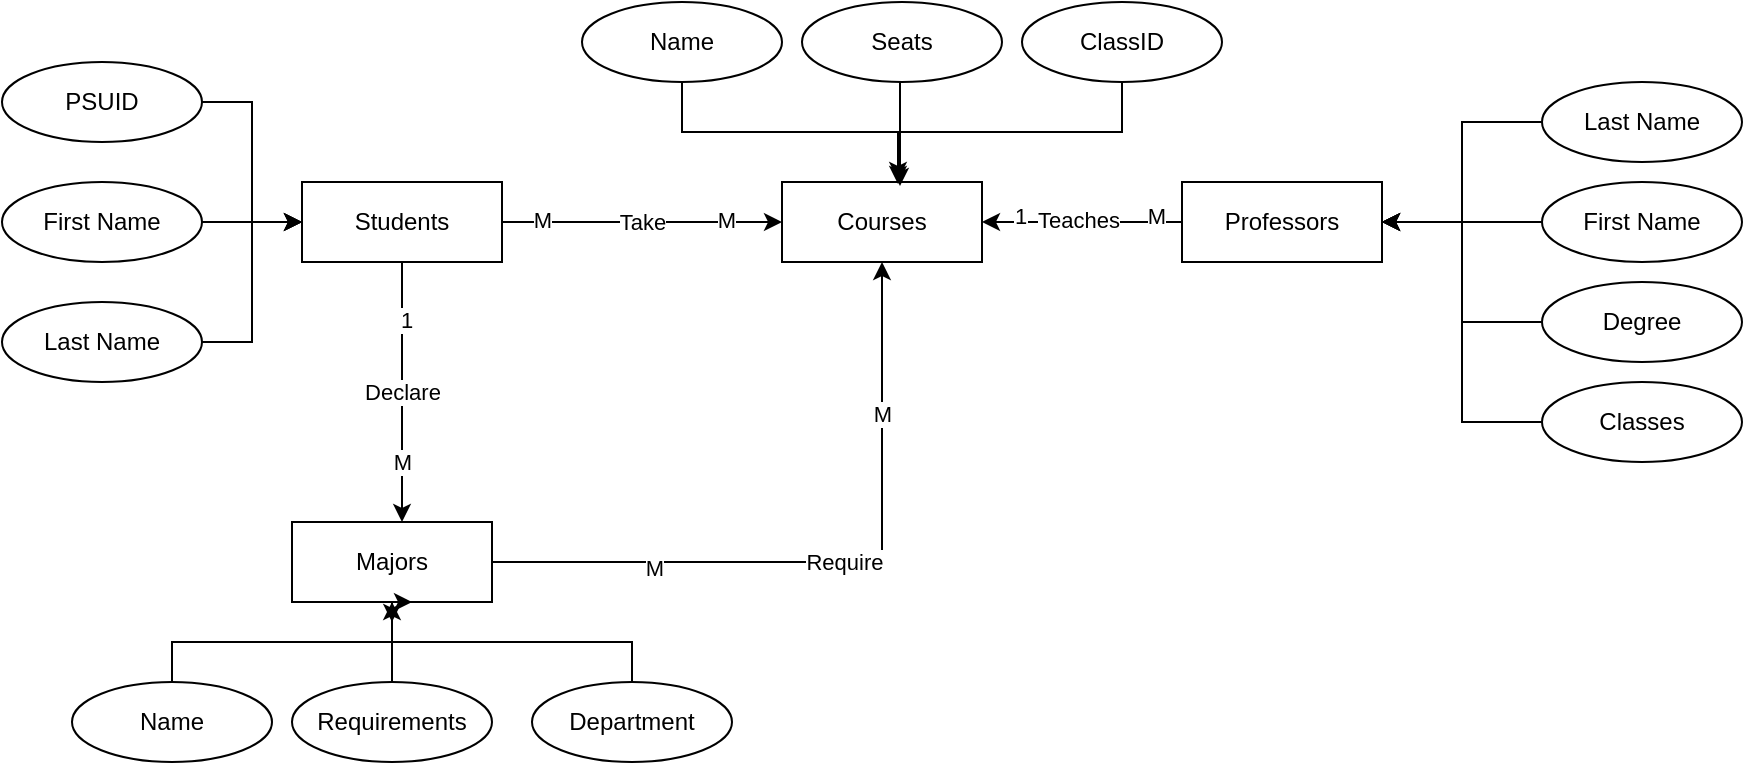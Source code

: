 <mxfile version="13.6.9" type="github"><diagram id="R2lEEEUBdFMjLlhIrx00" name="Page-1"><mxGraphModel dx="1796" dy="662" grid="1" gridSize="10" guides="1" tooltips="1" connect="1" arrows="1" fold="1" page="1" pageScale="1" pageWidth="850" pageHeight="1100" math="0" shadow="0" extFonts="Permanent Marker^https://fonts.googleapis.com/css?family=Permanent+Marker"><root><mxCell id="0"/><mxCell id="1" parent="0"/><mxCell id="tX7CtkZVwA5_J6mMhnvt-1" value="Courses" style="whiteSpace=wrap;html=1;align=center;" vertex="1" parent="1"><mxGeometry x="350" y="190" width="100" height="40" as="geometry"/></mxCell><mxCell id="tX7CtkZVwA5_J6mMhnvt-38" style="edgeStyle=orthogonalEdgeStyle;rounded=0;orthogonalLoop=1;jettySize=auto;html=1;exitX=0.5;exitY=1;exitDx=0;exitDy=0;entryX=0.58;entryY=-0.025;entryDx=0;entryDy=0;entryPerimeter=0;" edge="1" parent="1" source="tX7CtkZVwA5_J6mMhnvt-3" target="tX7CtkZVwA5_J6mMhnvt-1"><mxGeometry relative="1" as="geometry"/></mxCell><mxCell id="tX7CtkZVwA5_J6mMhnvt-3" value="Name" style="ellipse;whiteSpace=wrap;html=1;align=center;" vertex="1" parent="1"><mxGeometry x="250" y="100" width="100" height="40" as="geometry"/></mxCell><mxCell id="tX7CtkZVwA5_J6mMhnvt-15" style="edgeStyle=orthogonalEdgeStyle;rounded=0;orthogonalLoop=1;jettySize=auto;html=1;exitX=0.5;exitY=1;exitDx=0;exitDy=0;entryX=0.59;entryY=0.05;entryDx=0;entryDy=0;entryPerimeter=0;" edge="1" parent="1" source="tX7CtkZVwA5_J6mMhnvt-4" target="tX7CtkZVwA5_J6mMhnvt-1"><mxGeometry relative="1" as="geometry"><mxPoint x="420" y="180" as="targetPoint"/><Array as="points"><mxPoint x="409" y="140"/></Array></mxGeometry></mxCell><mxCell id="tX7CtkZVwA5_J6mMhnvt-4" value="Seats" style="ellipse;whiteSpace=wrap;html=1;align=center;" vertex="1" parent="1"><mxGeometry x="360" y="100" width="100" height="40" as="geometry"/></mxCell><mxCell id="tX7CtkZVwA5_J6mMhnvt-37" style="edgeStyle=orthogonalEdgeStyle;rounded=0;orthogonalLoop=1;jettySize=auto;html=1;exitX=0.5;exitY=1;exitDx=0;exitDy=0;entryX=0.58;entryY=0.025;entryDx=0;entryDy=0;entryPerimeter=0;" edge="1" parent="1" source="tX7CtkZVwA5_J6mMhnvt-5" target="tX7CtkZVwA5_J6mMhnvt-1"><mxGeometry relative="1" as="geometry"/></mxCell><mxCell id="tX7CtkZVwA5_J6mMhnvt-5" value="ClassID" style="ellipse;whiteSpace=wrap;html=1;align=center;" vertex="1" parent="1"><mxGeometry x="470" y="100" width="100" height="40" as="geometry"/></mxCell><mxCell id="tX7CtkZVwA5_J6mMhnvt-13" value="Take" style="edgeStyle=orthogonalEdgeStyle;rounded=0;orthogonalLoop=1;jettySize=auto;html=1;exitX=1;exitY=0.5;exitDx=0;exitDy=0;entryX=0;entryY=0.5;entryDx=0;entryDy=0;" edge="1" parent="1" source="tX7CtkZVwA5_J6mMhnvt-6" target="tX7CtkZVwA5_J6mMhnvt-1"><mxGeometry relative="1" as="geometry"/></mxCell><mxCell id="tX7CtkZVwA5_J6mMhnvt-33" value="M" style="edgeLabel;html=1;align=center;verticalAlign=middle;resizable=0;points=[];" vertex="1" connectable="0" parent="tX7CtkZVwA5_J6mMhnvt-13"><mxGeometry x="-0.714" y="1" relative="1" as="geometry"><mxPoint as="offset"/></mxGeometry></mxCell><mxCell id="tX7CtkZVwA5_J6mMhnvt-34" value="M" style="edgeLabel;html=1;align=center;verticalAlign=middle;resizable=0;points=[];" vertex="1" connectable="0" parent="tX7CtkZVwA5_J6mMhnvt-13"><mxGeometry x="0.6" y="1" relative="1" as="geometry"><mxPoint as="offset"/></mxGeometry></mxCell><mxCell id="tX7CtkZVwA5_J6mMhnvt-50" value="Declare" style="edgeStyle=orthogonalEdgeStyle;rounded=0;orthogonalLoop=1;jettySize=auto;html=1;exitX=0.5;exitY=1;exitDx=0;exitDy=0;" edge="1" parent="1" source="tX7CtkZVwA5_J6mMhnvt-6" target="tX7CtkZVwA5_J6mMhnvt-36"><mxGeometry relative="1" as="geometry"><Array as="points"><mxPoint x="160" y="310"/><mxPoint x="160" y="310"/></Array></mxGeometry></mxCell><mxCell id="tX7CtkZVwA5_J6mMhnvt-54" value="1" style="edgeLabel;html=1;align=center;verticalAlign=middle;resizable=0;points=[];" vertex="1" connectable="0" parent="tX7CtkZVwA5_J6mMhnvt-50"><mxGeometry x="0.231" y="51" relative="1" as="geometry"><mxPoint x="-49" y="-51" as="offset"/></mxGeometry></mxCell><mxCell id="tX7CtkZVwA5_J6mMhnvt-55" value="M" style="edgeLabel;html=1;align=center;verticalAlign=middle;resizable=0;points=[];" vertex="1" connectable="0" parent="tX7CtkZVwA5_J6mMhnvt-50"><mxGeometry x="0.538" relative="1" as="geometry"><mxPoint as="offset"/></mxGeometry></mxCell><mxCell id="tX7CtkZVwA5_J6mMhnvt-6" value="Students" style="whiteSpace=wrap;html=1;align=center;" vertex="1" parent="1"><mxGeometry x="110" y="190" width="100" height="40" as="geometry"/></mxCell><mxCell id="tX7CtkZVwA5_J6mMhnvt-39" style="edgeStyle=orthogonalEdgeStyle;rounded=0;orthogonalLoop=1;jettySize=auto;html=1;exitX=1;exitY=0.5;exitDx=0;exitDy=0;entryX=0;entryY=0.5;entryDx=0;entryDy=0;" edge="1" parent="1" source="tX7CtkZVwA5_J6mMhnvt-7" target="tX7CtkZVwA5_J6mMhnvt-6"><mxGeometry relative="1" as="geometry"/></mxCell><mxCell id="tX7CtkZVwA5_J6mMhnvt-7" value="PSUID" style="ellipse;whiteSpace=wrap;html=1;align=center;" vertex="1" parent="1"><mxGeometry x="-40" y="130" width="100" height="40" as="geometry"/></mxCell><mxCell id="tX7CtkZVwA5_J6mMhnvt-40" style="edgeStyle=orthogonalEdgeStyle;rounded=0;orthogonalLoop=1;jettySize=auto;html=1;exitX=1;exitY=0.5;exitDx=0;exitDy=0;" edge="1" parent="1" source="tX7CtkZVwA5_J6mMhnvt-8"><mxGeometry relative="1" as="geometry"><mxPoint x="110" y="210" as="targetPoint"/></mxGeometry></mxCell><mxCell id="tX7CtkZVwA5_J6mMhnvt-8" value="First Name" style="ellipse;whiteSpace=wrap;html=1;align=center;" vertex="1" parent="1"><mxGeometry x="-40" y="190" width="100" height="40" as="geometry"/></mxCell><mxCell id="tX7CtkZVwA5_J6mMhnvt-35" style="edgeStyle=orthogonalEdgeStyle;rounded=0;orthogonalLoop=1;jettySize=auto;html=1;exitX=1;exitY=0.5;exitDx=0;exitDy=0;entryX=0;entryY=0.5;entryDx=0;entryDy=0;" edge="1" parent="1" source="tX7CtkZVwA5_J6mMhnvt-9" target="tX7CtkZVwA5_J6mMhnvt-6"><mxGeometry relative="1" as="geometry"/></mxCell><mxCell id="tX7CtkZVwA5_J6mMhnvt-9" value="Last Name" style="ellipse;whiteSpace=wrap;html=1;align=center;" vertex="1" parent="1"><mxGeometry x="-40" y="250" width="100" height="40" as="geometry"/></mxCell><mxCell id="tX7CtkZVwA5_J6mMhnvt-28" style="edgeStyle=orthogonalEdgeStyle;rounded=0;orthogonalLoop=1;jettySize=auto;html=1;exitX=0;exitY=0.5;exitDx=0;exitDy=0;entryX=1;entryY=0.5;entryDx=0;entryDy=0;" edge="1" parent="1" source="tX7CtkZVwA5_J6mMhnvt-17" target="tX7CtkZVwA5_J6mMhnvt-1"><mxGeometry relative="1" as="geometry"/></mxCell><mxCell id="tX7CtkZVwA5_J6mMhnvt-29" value="Teaches" style="edgeLabel;html=1;align=center;verticalAlign=middle;resizable=0;points=[];" vertex="1" connectable="0" parent="tX7CtkZVwA5_J6mMhnvt-28"><mxGeometry x="0.05" y="-1" relative="1" as="geometry"><mxPoint as="offset"/></mxGeometry></mxCell><mxCell id="tX7CtkZVwA5_J6mMhnvt-30" value="M" style="edgeLabel;html=1;align=center;verticalAlign=middle;resizable=0;points=[];" vertex="1" connectable="0" parent="tX7CtkZVwA5_J6mMhnvt-28"><mxGeometry x="-0.733" y="-3" relative="1" as="geometry"><mxPoint as="offset"/></mxGeometry></mxCell><mxCell id="tX7CtkZVwA5_J6mMhnvt-32" value="1" style="edgeLabel;html=1;align=center;verticalAlign=middle;resizable=0;points=[];" vertex="1" connectable="0" parent="tX7CtkZVwA5_J6mMhnvt-28"><mxGeometry x="0.618" y="-3" relative="1" as="geometry"><mxPoint as="offset"/></mxGeometry></mxCell><mxCell id="tX7CtkZVwA5_J6mMhnvt-17" value="Professors" style="whiteSpace=wrap;html=1;align=center;" vertex="1" parent="1"><mxGeometry x="550" y="190" width="100" height="40" as="geometry"/></mxCell><mxCell id="tX7CtkZVwA5_J6mMhnvt-41" style="edgeStyle=orthogonalEdgeStyle;rounded=0;orthogonalLoop=1;jettySize=auto;html=1;exitX=0;exitY=0.5;exitDx=0;exitDy=0;entryX=1;entryY=0.5;entryDx=0;entryDy=0;" edge="1" parent="1" source="tX7CtkZVwA5_J6mMhnvt-19" target="tX7CtkZVwA5_J6mMhnvt-17"><mxGeometry relative="1" as="geometry"/></mxCell><mxCell id="tX7CtkZVwA5_J6mMhnvt-19" value="Degree" style="ellipse;whiteSpace=wrap;html=1;align=center;" vertex="1" parent="1"><mxGeometry x="730" y="240" width="100" height="40" as="geometry"/></mxCell><mxCell id="tX7CtkZVwA5_J6mMhnvt-42" style="edgeStyle=orthogonalEdgeStyle;rounded=0;orthogonalLoop=1;jettySize=auto;html=1;exitX=0;exitY=0.5;exitDx=0;exitDy=0;" edge="1" parent="1" source="tX7CtkZVwA5_J6mMhnvt-20"><mxGeometry relative="1" as="geometry"><mxPoint x="650" y="210" as="targetPoint"/></mxGeometry></mxCell><mxCell id="tX7CtkZVwA5_J6mMhnvt-20" value="First Name" style="ellipse;whiteSpace=wrap;html=1;align=center;" vertex="1" parent="1"><mxGeometry x="730" y="190" width="100" height="40" as="geometry"/></mxCell><mxCell id="tX7CtkZVwA5_J6mMhnvt-43" style="edgeStyle=orthogonalEdgeStyle;rounded=0;orthogonalLoop=1;jettySize=auto;html=1;exitX=0;exitY=0.5;exitDx=0;exitDy=0;entryX=1;entryY=0.5;entryDx=0;entryDy=0;" edge="1" parent="1" source="tX7CtkZVwA5_J6mMhnvt-21" target="tX7CtkZVwA5_J6mMhnvt-17"><mxGeometry relative="1" as="geometry"/></mxCell><mxCell id="tX7CtkZVwA5_J6mMhnvt-21" value="Last Name" style="ellipse;whiteSpace=wrap;html=1;align=center;" vertex="1" parent="1"><mxGeometry x="730" y="140" width="100" height="40" as="geometry"/></mxCell><mxCell id="tX7CtkZVwA5_J6mMhnvt-23" style="edgeStyle=orthogonalEdgeStyle;rounded=0;orthogonalLoop=1;jettySize=auto;html=1;exitX=0;exitY=0.5;exitDx=0;exitDy=0;entryX=1;entryY=0.5;entryDx=0;entryDy=0;" edge="1" parent="1" source="tX7CtkZVwA5_J6mMhnvt-22" target="tX7CtkZVwA5_J6mMhnvt-17"><mxGeometry relative="1" as="geometry"><Array as="points"><mxPoint x="690" y="310"/><mxPoint x="690" y="210"/></Array></mxGeometry></mxCell><mxCell id="tX7CtkZVwA5_J6mMhnvt-22" value="Classes" style="ellipse;whiteSpace=wrap;html=1;align=center;" vertex="1" parent="1"><mxGeometry x="730" y="290" width="100" height="40" as="geometry"/></mxCell><mxCell id="tX7CtkZVwA5_J6mMhnvt-52" style="edgeStyle=orthogonalEdgeStyle;rounded=0;orthogonalLoop=1;jettySize=auto;html=1;exitX=1;exitY=0.5;exitDx=0;exitDy=0;entryX=0.5;entryY=1;entryDx=0;entryDy=0;" edge="1" parent="1" source="tX7CtkZVwA5_J6mMhnvt-36" target="tX7CtkZVwA5_J6mMhnvt-1"><mxGeometry relative="1" as="geometry"/></mxCell><mxCell id="tX7CtkZVwA5_J6mMhnvt-53" value="Require" style="edgeLabel;html=1;align=center;verticalAlign=middle;resizable=0;points=[];" vertex="1" connectable="0" parent="tX7CtkZVwA5_J6mMhnvt-52"><mxGeometry x="0.02" y="-4" relative="1" as="geometry"><mxPoint y="-4" as="offset"/></mxGeometry></mxCell><mxCell id="tX7CtkZVwA5_J6mMhnvt-56" value="M" style="edgeLabel;html=1;align=center;verticalAlign=middle;resizable=0;points=[];" vertex="1" connectable="0" parent="tX7CtkZVwA5_J6mMhnvt-52"><mxGeometry x="-0.53" y="-3" relative="1" as="geometry"><mxPoint as="offset"/></mxGeometry></mxCell><mxCell id="tX7CtkZVwA5_J6mMhnvt-57" value="M" style="edgeLabel;html=1;align=center;verticalAlign=middle;resizable=0;points=[];" vertex="1" connectable="0" parent="tX7CtkZVwA5_J6mMhnvt-52"><mxGeometry x="0.559" relative="1" as="geometry"><mxPoint as="offset"/></mxGeometry></mxCell><mxCell id="tX7CtkZVwA5_J6mMhnvt-36" value="Majors" style="whiteSpace=wrap;html=1;align=center;" vertex="1" parent="1"><mxGeometry x="105" y="360" width="100" height="40" as="geometry"/></mxCell><mxCell id="tX7CtkZVwA5_J6mMhnvt-49" style="edgeStyle=orthogonalEdgeStyle;rounded=0;orthogonalLoop=1;jettySize=auto;html=1;exitX=0.5;exitY=0;exitDx=0;exitDy=0;" edge="1" parent="1" source="tX7CtkZVwA5_J6mMhnvt-44"><mxGeometry relative="1" as="geometry"><mxPoint x="165" y="400" as="targetPoint"/><Array as="points"><mxPoint x="275" y="420"/><mxPoint x="155" y="420"/><mxPoint x="155" y="400"/></Array></mxGeometry></mxCell><mxCell id="tX7CtkZVwA5_J6mMhnvt-44" value="Department" style="ellipse;whiteSpace=wrap;html=1;align=center;" vertex="1" parent="1"><mxGeometry x="225" y="440" width="100" height="40" as="geometry"/></mxCell><mxCell id="tX7CtkZVwA5_J6mMhnvt-48" style="edgeStyle=orthogonalEdgeStyle;rounded=0;orthogonalLoop=1;jettySize=auto;html=1;exitX=0.5;exitY=0;exitDx=0;exitDy=0;" edge="1" parent="1" source="tX7CtkZVwA5_J6mMhnvt-45"><mxGeometry relative="1" as="geometry"><mxPoint x="155" y="410" as="targetPoint"/><Array as="points"><mxPoint x="155" y="400"/></Array></mxGeometry></mxCell><mxCell id="tX7CtkZVwA5_J6mMhnvt-45" value="Requirements" style="ellipse;whiteSpace=wrap;html=1;align=center;" vertex="1" parent="1"><mxGeometry x="105" y="440" width="100" height="40" as="geometry"/></mxCell><mxCell id="tX7CtkZVwA5_J6mMhnvt-47" style="edgeStyle=orthogonalEdgeStyle;rounded=0;orthogonalLoop=1;jettySize=auto;html=1;exitX=0.5;exitY=0;exitDx=0;exitDy=0;entryX=0.5;entryY=1;entryDx=0;entryDy=0;" edge="1" parent="1" source="tX7CtkZVwA5_J6mMhnvt-46" target="tX7CtkZVwA5_J6mMhnvt-36"><mxGeometry relative="1" as="geometry"/></mxCell><mxCell id="tX7CtkZVwA5_J6mMhnvt-46" value="Name" style="ellipse;whiteSpace=wrap;html=1;align=center;" vertex="1" parent="1"><mxGeometry x="-5" y="440" width="100" height="40" as="geometry"/></mxCell></root></mxGraphModel></diagram></mxfile>